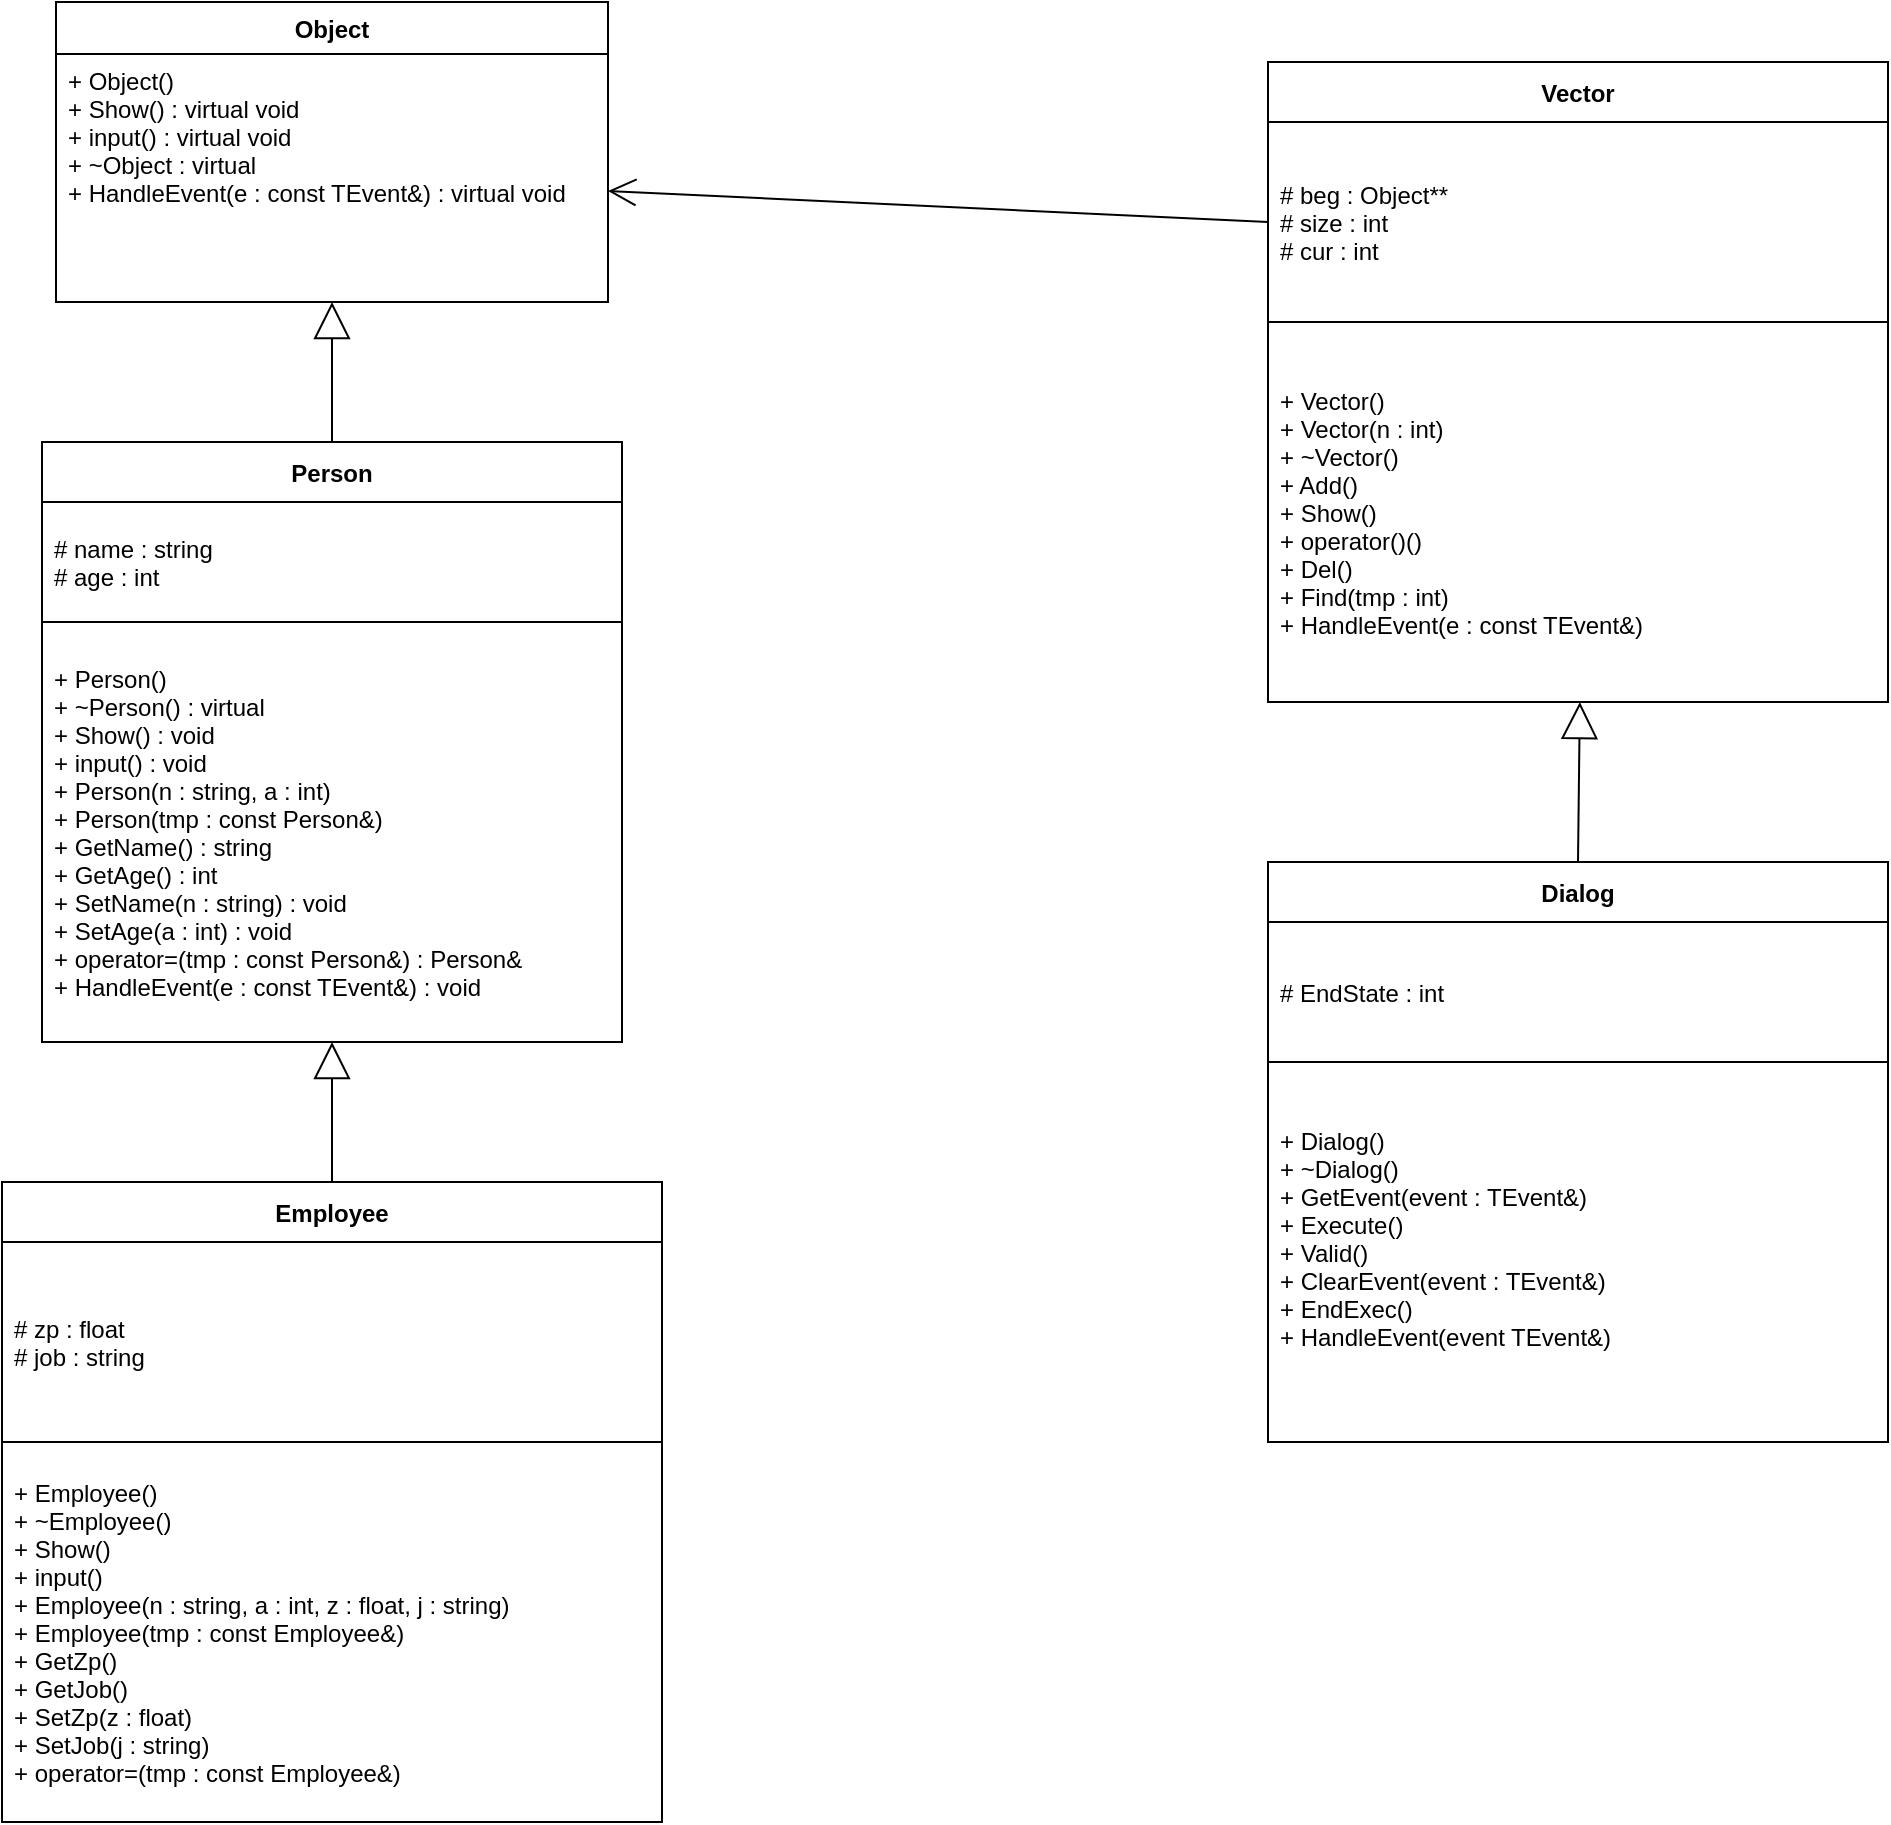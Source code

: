 <mxfile>
    <diagram id="SQz-jW7jYEupffBCN8sf" name="Страница 1">
        <mxGraphModel dx="1374" dy="1951" grid="1" gridSize="10" guides="1" tooltips="1" connect="1" arrows="1" fold="1" page="1" pageScale="1" pageWidth="827" pageHeight="1169" math="0" shadow="0">
            <root>
                <mxCell id="0"/>
                <mxCell id="1" parent="0"/>
                <mxCell id="4" value="Person" style="swimlane;fontStyle=1;childLayout=stackLayout;horizontal=1;startSize=30;horizontalStack=0;resizeParent=1;resizeParentMax=0;resizeLast=0;collapsible=1;marginBottom=0;swimlaneLine=1;" parent="1" vertex="1">
                    <mxGeometry x="237" y="120" width="290" height="300" as="geometry"/>
                </mxCell>
                <mxCell id="5" value="# name : string&#10;# age : int" style="text;strokeColor=none;fillColor=none;align=left;verticalAlign=middle;spacingLeft=4;spacingRight=4;overflow=hidden;points=[[0,0.5],[1,0.5]];portConstraint=eastwest;rotatable=0;" parent="4" vertex="1">
                    <mxGeometry y="30" width="290" height="60" as="geometry"/>
                </mxCell>
                <mxCell id="6" value="+ Person()&#10;+ ~Person() : virtual&#10;+ Show() : void&#10;+ input() : void&#10;+ Person(n : string, a : int)&#10;+ Person(tmp : const Person&amp;)&#10;+ GetName() : string&#10;+ GetAge() : int&#10;+ SetName(n : string) : void&#10;+ SetAge(a : int) : void&#10;+ operator=(tmp : const Person&amp;) : Person&amp;&#10;+ HandleEvent(e : const TEvent&amp;) : void" style="text;strokeColor=default;fillColor=none;align=left;verticalAlign=middle;spacingLeft=4;spacingRight=4;overflow=hidden;points=[[0,0.5],[1,0.5]];portConstraint=eastwest;rotatable=0;" parent="4" vertex="1">
                    <mxGeometry y="90" width="290" height="210" as="geometry"/>
                </mxCell>
                <mxCell id="26" value="Employee" style="swimlane;fontStyle=1;childLayout=stackLayout;horizontal=1;startSize=30;horizontalStack=0;resizeParent=1;resizeParentMax=0;resizeLast=0;collapsible=1;marginBottom=0;swimlaneLine=1;" parent="1" vertex="1">
                    <mxGeometry x="217" y="490" width="330" height="320" as="geometry"/>
                </mxCell>
                <mxCell id="27" value="# zp : float&#10;# job : string" style="text;strokeColor=none;fillColor=none;align=left;verticalAlign=middle;spacingLeft=4;spacingRight=4;overflow=hidden;points=[[0,0.5],[1,0.5]];portConstraint=eastwest;rotatable=0;" parent="26" vertex="1">
                    <mxGeometry y="30" width="330" height="100" as="geometry"/>
                </mxCell>
                <mxCell id="28" value="+ Employee()&#10;+ ~Employee()&#10;+ Show()&#10;+ input()&#10;+ Employee(n : string, a : int, z : float, j : string)&#10;+ Employee(tmp : const Employee&amp;)&#10;+ GetZp()&#10;+ GetJob()&#10;+ SetZp(z : float)&#10;+ SetJob(j : string)&#10;+ operator=(tmp : const Employee&amp;)" style="text;strokeColor=default;fillColor=none;align=left;verticalAlign=middle;spacingLeft=4;spacingRight=4;overflow=hidden;points=[[0,0.5],[1,0.5]];portConstraint=eastwest;rotatable=0;fontStyle=0" parent="26" vertex="1">
                    <mxGeometry y="130" width="330" height="190" as="geometry"/>
                </mxCell>
                <mxCell id="29" value="Object" style="swimlane;fontStyle=1;childLayout=stackLayout;horizontal=1;startSize=26;fillColor=none;horizontalStack=0;resizeParent=1;resizeParentMax=0;resizeLast=0;collapsible=1;marginBottom=0;" vertex="1" parent="1">
                    <mxGeometry x="244" y="-100" width="276" height="150" as="geometry"/>
                </mxCell>
                <mxCell id="30" value="+ Object()&#10;+ Show() : virtual void&#10;+ input() : virtual void&#10;+ ~Object : virtual&#10;+ HandleEvent(e : const TEvent&amp;) : virtual void" style="text;strokeColor=none;fillColor=none;align=left;verticalAlign=top;spacingLeft=4;spacingRight=4;overflow=hidden;rotatable=0;points=[[0,0.5],[1,0.5]];portConstraint=eastwest;" vertex="1" parent="29">
                    <mxGeometry y="26" width="276" height="124" as="geometry"/>
                </mxCell>
                <mxCell id="37" value="Vector" style="swimlane;fontStyle=1;childLayout=stackLayout;horizontal=1;startSize=30;horizontalStack=0;resizeParent=1;resizeParentMax=0;resizeLast=0;collapsible=1;marginBottom=0;swimlaneLine=1;" vertex="1" parent="1">
                    <mxGeometry x="850" y="-70" width="310" height="320" as="geometry"/>
                </mxCell>
                <mxCell id="38" value="# beg : Object**&#10;# size : int&#10;# cur : int" style="text;strokeColor=none;fillColor=none;align=left;verticalAlign=middle;spacingLeft=4;spacingRight=4;overflow=hidden;points=[[0,0.5],[1,0.5]];portConstraint=eastwest;rotatable=0;" vertex="1" parent="37">
                    <mxGeometry y="30" width="310" height="100" as="geometry"/>
                </mxCell>
                <mxCell id="39" value="+ Vector()&#10;+ Vector(n : int)&#10;+ ~Vector()&#10;+ Add()&#10;+ Show()&#10;+ operator()()&#10;+ Del()&#10;+ Find(tmp : int)&#10;+ HandleEvent(e : const TEvent&amp;)" style="text;strokeColor=default;fillColor=none;align=left;verticalAlign=middle;spacingLeft=4;spacingRight=4;overflow=hidden;points=[[0,0.5],[1,0.5]];portConstraint=eastwest;rotatable=0;fontStyle=0" vertex="1" parent="37">
                    <mxGeometry y="130" width="310" height="190" as="geometry"/>
                </mxCell>
                <mxCell id="40" value="Dialog" style="swimlane;fontStyle=1;childLayout=stackLayout;horizontal=1;startSize=30;horizontalStack=0;resizeParent=1;resizeParentMax=0;resizeLast=0;collapsible=1;marginBottom=0;swimlaneLine=1;" vertex="1" parent="1">
                    <mxGeometry x="850" y="330" width="310" height="290" as="geometry"/>
                </mxCell>
                <mxCell id="41" value="# EndState : int" style="text;strokeColor=none;fillColor=none;align=left;verticalAlign=middle;spacingLeft=4;spacingRight=4;overflow=hidden;points=[[0,0.5],[1,0.5]];portConstraint=eastwest;rotatable=0;" vertex="1" parent="40">
                    <mxGeometry y="30" width="310" height="70" as="geometry"/>
                </mxCell>
                <mxCell id="42" value="+ Dialog()&#10;+ ~Dialog()&#10;+ GetEvent(event : TEvent&amp;)&#10;+ Execute()&#10;+ Valid()&#10;+ ClearEvent(event : TEvent&amp;)&#10;+ EndExec()&#10;+ HandleEvent(event TEvent&amp;)&#10;" style="text;strokeColor=default;fillColor=none;align=left;verticalAlign=middle;spacingLeft=4;spacingRight=4;overflow=hidden;points=[[0,0.5],[1,0.5]];portConstraint=eastwest;rotatable=0;fontStyle=0" vertex="1" parent="40">
                    <mxGeometry y="100" width="310" height="190" as="geometry"/>
                </mxCell>
                <mxCell id="43" value="" style="endArrow=block;endSize=16;endFill=0;html=1;exitX=0.5;exitY=0;exitDx=0;exitDy=0;" edge="1" parent="1" source="4" target="30">
                    <mxGeometry width="160" relative="1" as="geometry">
                        <mxPoint x="650" y="200" as="sourcePoint"/>
                        <mxPoint x="810" y="200" as="targetPoint"/>
                    </mxGeometry>
                </mxCell>
                <mxCell id="44" value="" style="endArrow=block;endSize=16;endFill=0;html=1;exitX=0.5;exitY=0;exitDx=0;exitDy=0;" edge="1" parent="1" source="26" target="6">
                    <mxGeometry width="160" relative="1" as="geometry">
                        <mxPoint x="660" y="210" as="sourcePoint"/>
                        <mxPoint x="820" y="210" as="targetPoint"/>
                    </mxGeometry>
                </mxCell>
                <mxCell id="45" value="" style="endArrow=block;endSize=16;endFill=0;html=1;exitX=0.5;exitY=0;exitDx=0;exitDy=0;entryX=0.503;entryY=1;entryDx=0;entryDy=0;entryPerimeter=0;" edge="1" parent="1" source="40" target="39">
                    <mxGeometry width="160" relative="1" as="geometry">
                        <mxPoint x="670" y="220" as="sourcePoint"/>
                        <mxPoint x="830" y="220" as="targetPoint"/>
                    </mxGeometry>
                </mxCell>
                <mxCell id="46" value="" style="endArrow=open;endFill=1;endSize=12;html=1;exitX=0;exitY=0.5;exitDx=0;exitDy=0;" edge="1" parent="1" source="38" target="30">
                    <mxGeometry width="160" relative="1" as="geometry">
                        <mxPoint x="740" y="230" as="sourcePoint"/>
                        <mxPoint x="900" y="230" as="targetPoint"/>
                    </mxGeometry>
                </mxCell>
            </root>
        </mxGraphModel>
    </diagram>
</mxfile>